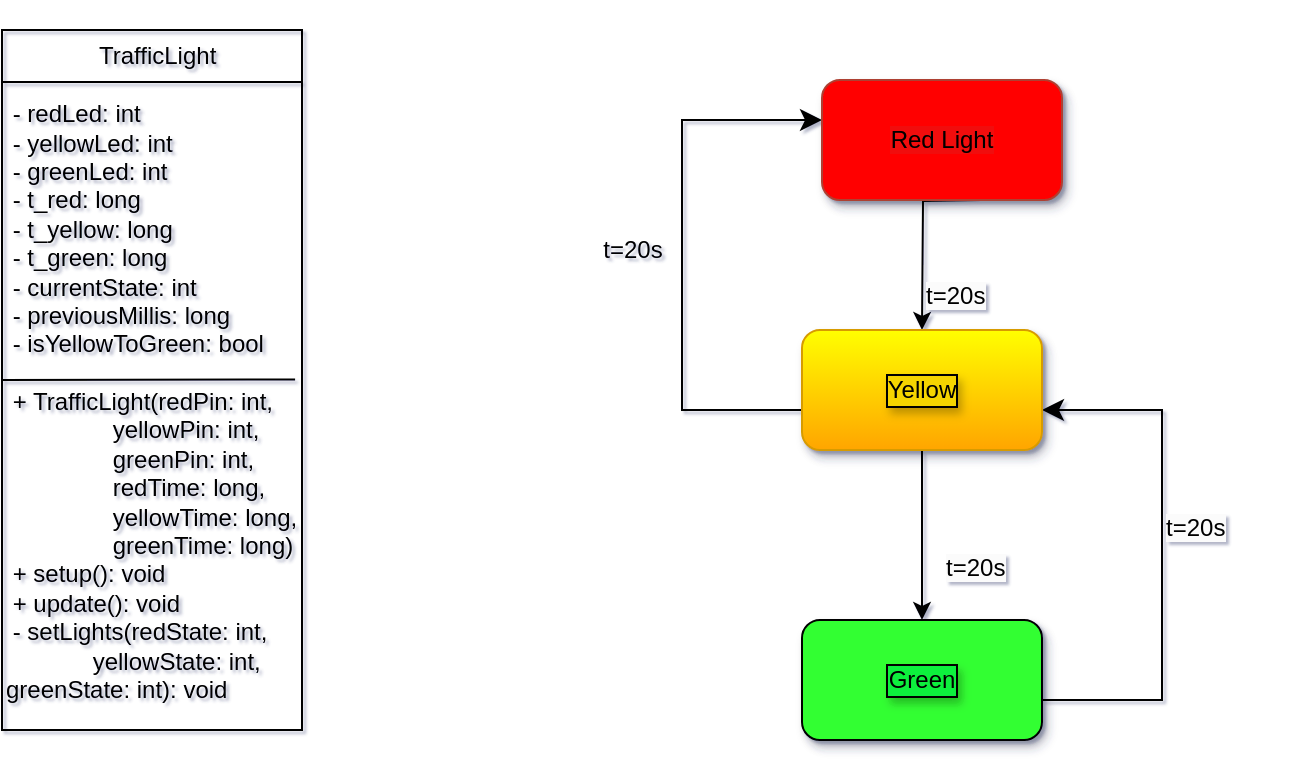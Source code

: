 <mxfile version="24.8.6">
  <diagram id="C5RBs43oDa-KdzZeNtuy" name="Class and State Machine Diagrams">
    <mxGraphModel dx="2117" dy="522" grid="1" gridSize="10" guides="1" tooltips="1" connect="1" arrows="1" fold="1" page="1" pageScale="1" pageWidth="827" pageHeight="1169" math="0" shadow="1">
      <root>
        <mxCell id="WIyWlLk6GJQsqaUBKTNV-0" />
        <mxCell id="WIyWlLk6GJQsqaUBKTNV-1" parent="WIyWlLk6GJQsqaUBKTNV-0" />
        <mxCell id="Z_uWjIVEJ-FZmdrzl7NU-0" value="&#xa;              TrafficLight               &#xa;&#xa; - redLed: int                           &#xa; - yellowLed: int                        &#xa; - greenLed: int                         &#xa; - t_red: long                           &#xa; - t_yellow: long                        &#xa; - t_green: long                         &#xa; - currentState: int                     &#xa; - previousMillis: long                  &#xa; - isYellowToGreen: bool                 &#xa;&#xa; + TrafficLight(redPin: int,             &#xa;                yellowPin: int,          &#xa;                greenPin: int,           &#xa;                redTime: long,           &#xa;                yellowTime: long,        &#xa;                greenTime: long)         &#xa; + setup(): void                         &#xa; + update(): void                        &#xa; - setLights(redState: int,              &#xa;             yellowState: int,                       greenState: int): void      &#xa;&#xa;" style="text;whiteSpace=wrap;" vertex="1" parent="WIyWlLk6GJQsqaUBKTNV-1">
          <mxGeometry x="-580" y="170" width="230" height="380" as="geometry" />
        </mxCell>
        <mxCell id="Z_uWjIVEJ-FZmdrzl7NU-3" value="" style="swimlane;fontStyle=0;childLayout=stackLayout;horizontal=1;startSize=26;fillColor=none;horizontalStack=0;resizeParent=1;resizeParentMax=0;resizeLast=0;collapsible=1;marginBottom=0;whiteSpace=wrap;html=1;" vertex="1" parent="WIyWlLk6GJQsqaUBKTNV-1">
          <mxGeometry x="-580" y="185" width="150" height="350" as="geometry">
            <mxRectangle x="-580" y="185" width="50" height="40" as="alternateBounds" />
          </mxGeometry>
        </mxCell>
        <mxCell id="Z_uWjIVEJ-FZmdrzl7NU-7" value="" style="endArrow=none;html=1;rounded=0;exitX=1.015;exitY=0.448;exitDx=0;exitDy=0;exitPerimeter=0;" edge="1" parent="Z_uWjIVEJ-FZmdrzl7NU-3">
          <mxGeometry width="50" height="50" relative="1" as="geometry">
            <mxPoint y="175" as="sourcePoint" />
            <mxPoint x="146.55" y="174.76" as="targetPoint" />
            <Array as="points" />
          </mxGeometry>
        </mxCell>
        <mxCell id="Z_uWjIVEJ-FZmdrzl7NU-8" value="" style="group" vertex="1" connectable="0" parent="WIyWlLk6GJQsqaUBKTNV-1">
          <mxGeometry x="-290" y="210" width="350" height="330" as="geometry" />
        </mxCell>
        <mxCell id="IuIPPC3XSv-TgcjxnT76-8" value="t=20s" style="text;html=1;align=center;verticalAlign=middle;resizable=0;points=[];autosize=1;strokeColor=none;fillColor=none;" parent="Z_uWjIVEJ-FZmdrzl7NU-8" vertex="1">
          <mxGeometry y="70" width="50" height="30" as="geometry" />
        </mxCell>
        <mxCell id="IuIPPC3XSv-TgcjxnT76-11" value="&lt;span style=&quot;color: rgb(0, 0, 0); font-family: Helvetica; font-size: 12px; font-style: normal; font-variant-ligatures: normal; font-variant-caps: normal; font-weight: 400; letter-spacing: normal; orphans: 2; text-align: center; text-indent: 0px; text-transform: none; widows: 2; word-spacing: 0px; -webkit-text-stroke-width: 0px; white-space: nowrap; background-color: rgb(251, 251, 251); text-decoration-thickness: initial; text-decoration-style: initial; text-decoration-color: initial; display: inline !important; float: none;&quot;&gt;t=20s&lt;/span&gt;" style="text;whiteSpace=wrap;html=1;" parent="Z_uWjIVEJ-FZmdrzl7NU-8" vertex="1">
          <mxGeometry x="290" y="210" width="60" height="40" as="geometry" />
        </mxCell>
        <mxCell id="tw4hOTy_znIjdhT4LAQi-57" style="edgeStyle=orthogonalEdgeStyle;rounded=0;orthogonalLoop=1;jettySize=auto;html=1;exitX=0.5;exitY=1;exitDx=0;exitDy=0;entryX=0.5;entryY=0;entryDx=0;entryDy=0;" parent="Z_uWjIVEJ-FZmdrzl7NU-8" edge="1">
          <mxGeometry relative="1" as="geometry">
            <mxPoint x="200" y="60" as="sourcePoint" />
            <mxPoint x="170" y="125" as="targetPoint" />
          </mxGeometry>
        </mxCell>
        <mxCell id="tw4hOTy_znIjdhT4LAQi-58" style="edgeStyle=orthogonalEdgeStyle;rounded=0;orthogonalLoop=1;jettySize=auto;html=1;exitX=0.5;exitY=1;exitDx=0;exitDy=0;entryX=0.5;entryY=0;entryDx=0;entryDy=0;" parent="Z_uWjIVEJ-FZmdrzl7NU-8" source="IuIPPC3XSv-TgcjxnT76-15" edge="1">
          <mxGeometry relative="1" as="geometry">
            <mxPoint x="170" y="205" as="sourcePoint" />
            <mxPoint x="170.0" y="270" as="targetPoint" />
            <Array as="points" />
          </mxGeometry>
        </mxCell>
        <mxCell id="IuIPPC3XSv-TgcjxnT76-4" value="" style="edgeStyle=elbowEdgeStyle;elbow=horizontal;endArrow=classic;html=1;curved=0;rounded=0;endSize=8;startSize=8;entryX=1;entryY=0.5;entryDx=0;entryDy=0;" parent="Z_uWjIVEJ-FZmdrzl7NU-8" edge="1">
          <mxGeometry width="50" height="50" relative="1" as="geometry">
            <mxPoint x="230.0" y="310" as="sourcePoint" />
            <mxPoint x="230" y="165" as="targetPoint" />
            <Array as="points">
              <mxPoint x="290" y="240" />
            </Array>
          </mxGeometry>
        </mxCell>
        <mxCell id="IuIPPC3XSv-TgcjxnT76-6" value="" style="edgeStyle=elbowEdgeStyle;elbow=horizontal;endArrow=classic;html=1;curved=0;rounded=0;endSize=8;startSize=8;exitX=0;exitY=0.667;exitDx=0;exitDy=0;exitPerimeter=0;" parent="Z_uWjIVEJ-FZmdrzl7NU-8" edge="1">
          <mxGeometry width="50" height="50" relative="1" as="geometry">
            <mxPoint x="110.0" y="165.02" as="sourcePoint" />
            <mxPoint x="120" y="20" as="targetPoint" />
            <Array as="points">
              <mxPoint x="50" y="90" />
            </Array>
          </mxGeometry>
        </mxCell>
        <mxCell id="IuIPPC3XSv-TgcjxnT76-9" value="&#xa;&lt;span style=&quot;color: rgb(0, 0, 0); font-family: Helvetica; font-size: 12px; font-style: normal; font-variant-ligatures: normal; font-variant-caps: normal; font-weight: 400; letter-spacing: normal; orphans: 2; text-align: center; text-indent: 0px; text-transform: none; widows: 2; word-spacing: 0px; -webkit-text-stroke-width: 0px; white-space: nowrap; background-color: rgb(251, 251, 251); text-decoration-thickness: initial; text-decoration-style: initial; text-decoration-color: initial; display: inline !important; float: none;&quot;&gt;t=20s&lt;/span&gt;&#xa;&#xa;" style="text;whiteSpace=wrap;html=1;" parent="Z_uWjIVEJ-FZmdrzl7NU-8" vertex="1">
          <mxGeometry x="170" y="80" width="60" height="40" as="geometry" />
        </mxCell>
        <mxCell id="IuIPPC3XSv-TgcjxnT76-10" value="&lt;span style=&quot;color: rgb(0, 0, 0); font-family: Helvetica; font-size: 12px; font-style: normal; font-variant-ligatures: normal; font-variant-caps: normal; font-weight: 400; letter-spacing: normal; orphans: 2; text-align: center; text-indent: 0px; text-transform: none; widows: 2; word-spacing: 0px; -webkit-text-stroke-width: 0px; white-space: nowrap; background-color: rgb(251, 251, 251); text-decoration-thickness: initial; text-decoration-style: initial; text-decoration-color: initial; display: inline !important; float: none;&quot;&gt;t=20s&lt;/span&gt;" style="text;whiteSpace=wrap;html=1;" parent="Z_uWjIVEJ-FZmdrzl7NU-8" vertex="1">
          <mxGeometry x="180" y="230" width="60" height="40" as="geometry" />
        </mxCell>
        <mxCell id="IuIPPC3XSv-TgcjxnT76-14" value="&lt;span style=&quot;background-color: rgb(241, 9, 9);&quot;&gt;Red Light&lt;/span&gt;" style="rounded=1;whiteSpace=wrap;html=1;fillColor=#FF0000;strokeColor=#ae4132;shadow=1;glass=0;" parent="Z_uWjIVEJ-FZmdrzl7NU-8" vertex="1">
          <mxGeometry x="120" width="120" height="60" as="geometry" />
        </mxCell>
        <mxCell id="IuIPPC3XSv-TgcjxnT76-15" value="Yellow" style="rounded=1;whiteSpace=wrap;html=1;labelBackgroundColor=#f5d400;labelBorderColor=default;textShadow=1;fillColor=#FFFF00;gradientColor=#ffa500;strokeColor=#d79b00;shadow=1;" parent="Z_uWjIVEJ-FZmdrzl7NU-8" vertex="1">
          <mxGeometry x="110" y="125" width="120" height="60" as="geometry" />
        </mxCell>
        <mxCell id="IuIPPC3XSv-TgcjxnT76-16" value="Green" style="rounded=1;whiteSpace=wrap;html=1;labelBackgroundColor=#0ff03c;labelBorderColor=default;textShadow=1;fillColor=#33FF33;glass=0;shadow=1;" parent="Z_uWjIVEJ-FZmdrzl7NU-8" vertex="1">
          <mxGeometry x="110" y="270" width="120" height="60" as="geometry" />
        </mxCell>
      </root>
    </mxGraphModel>
  </diagram>
</mxfile>

